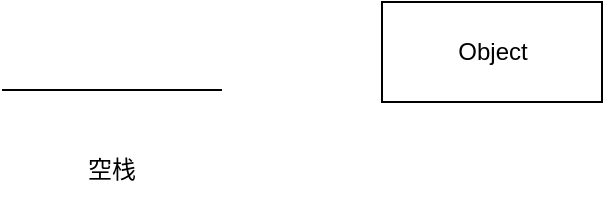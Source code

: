 <mxfile version="13.6.2" type="github">
  <diagram name="Page-1" id="9f46799a-70d6-7492-0946-bef42562c5a5">
    <mxGraphModel dx="1550" dy="1686" grid="1" gridSize="10" guides="1" tooltips="1" connect="1" arrows="1" fold="1" page="1" pageScale="1" pageWidth="1100" pageHeight="850" background="#ffffff" math="0" shadow="0">
      <root>
        <mxCell id="0" />
        <mxCell id="1" parent="0" />
        <mxCell id="NX6FwnfT7xxjcJyB9VKW-6" value="" style="line;strokeWidth=1;fillColor=none;align=left;verticalAlign=middle;spacingTop=-5;spacingLeft=3;spacingRight=3;rotatable=0;labelPosition=right;points=[];portConstraint=eastwest;" vertex="1" parent="1">
          <mxGeometry x="100" y="-420" width="110" height="28" as="geometry" />
        </mxCell>
        <mxCell id="NX6FwnfT7xxjcJyB9VKW-7" value="空栈" style="text;strokeColor=none;fillColor=none;align=center;verticalAlign=top;spacingLeft=4;spacingRight=4;overflow=hidden;rotatable=0;points=[[0,0.5],[1,0.5]];portConstraint=eastwest;" vertex="1" parent="1">
          <mxGeometry x="105" y="-380" width="100" height="26" as="geometry" />
        </mxCell>
        <mxCell id="NX6FwnfT7xxjcJyB9VKW-8" value="Object" style="html=1;" vertex="1" parent="1">
          <mxGeometry x="290" y="-450" width="110" height="50" as="geometry" />
        </mxCell>
      </root>
    </mxGraphModel>
  </diagram>
</mxfile>
